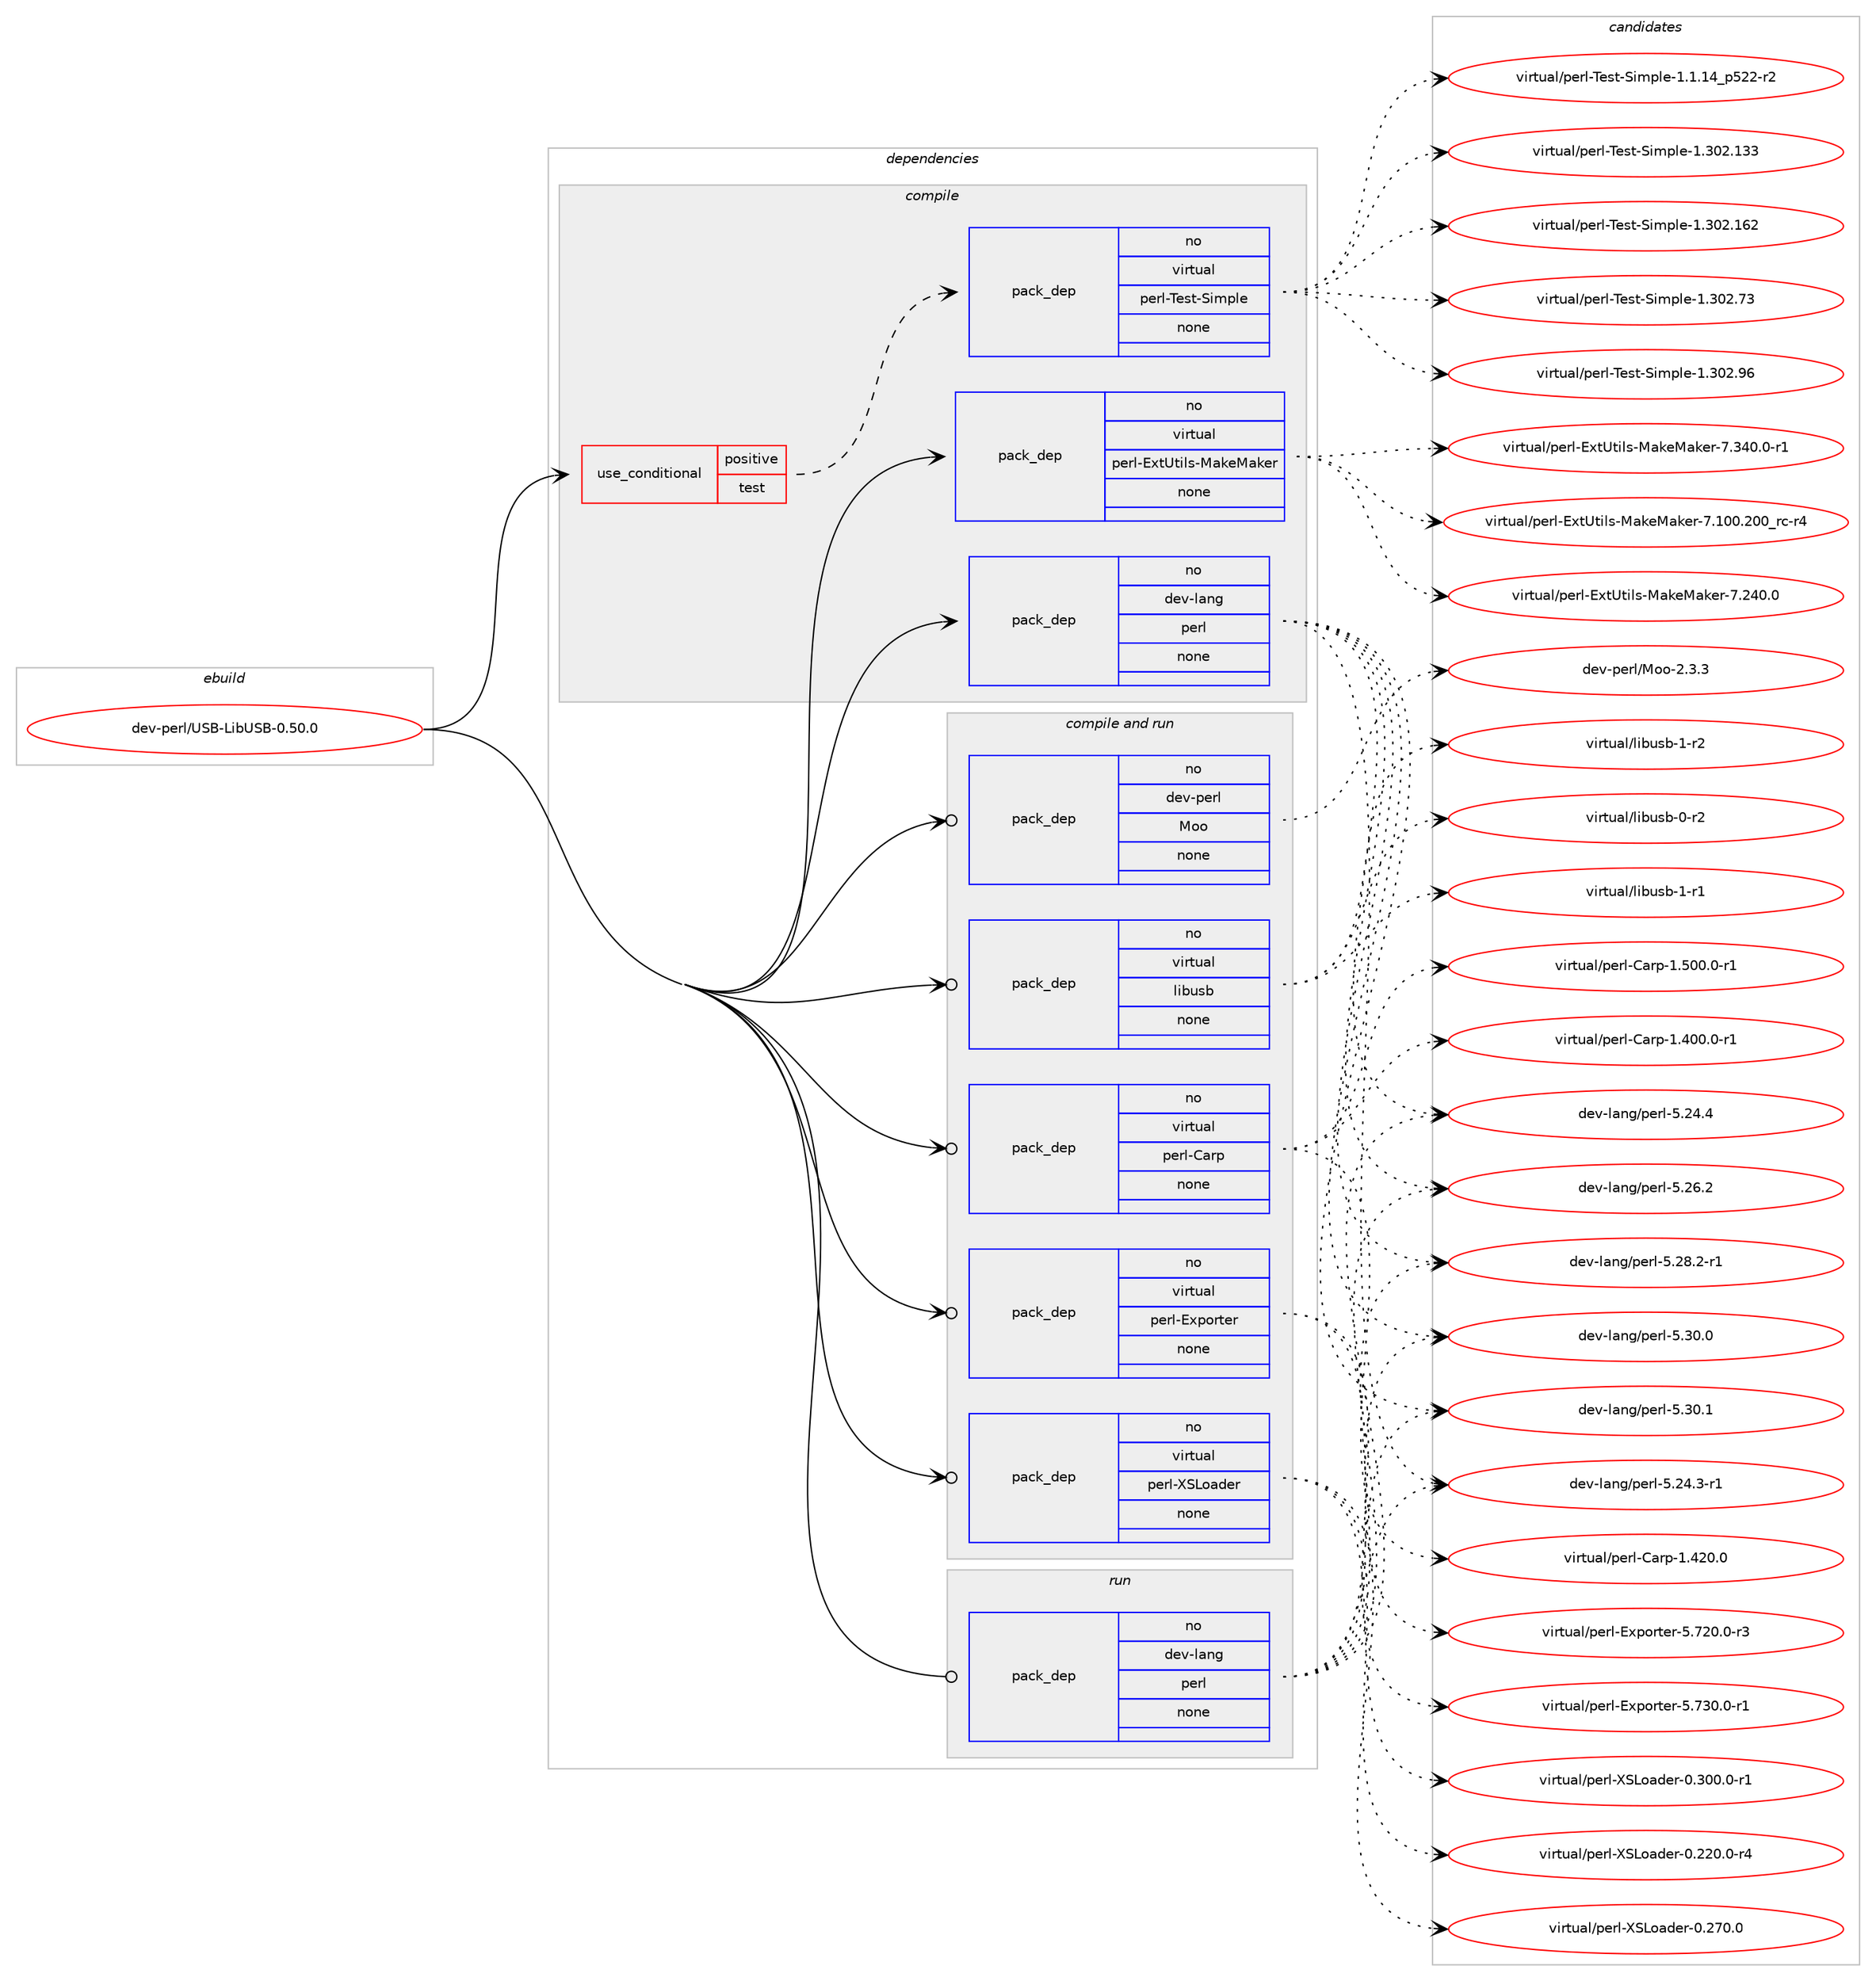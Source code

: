 digraph prolog {

# *************
# Graph options
# *************

newrank=true;
concentrate=true;
compound=true;
graph [rankdir=LR,fontname=Helvetica,fontsize=10,ranksep=1.5];#, ranksep=2.5, nodesep=0.2];
edge  [arrowhead=vee];
node  [fontname=Helvetica,fontsize=10];

# **********
# The ebuild
# **********

subgraph cluster_leftcol {
color=gray;
rank=same;
label=<<i>ebuild</i>>;
id [label="dev-perl/USB-LibUSB-0.50.0", color=red, width=4, href="../dev-perl/USB-LibUSB-0.50.0.svg"];
}

# ****************
# The dependencies
# ****************

subgraph cluster_midcol {
color=gray;
label=<<i>dependencies</i>>;
subgraph cluster_compile {
fillcolor="#eeeeee";
style=filled;
label=<<i>compile</i>>;
subgraph cond134520 {
dependency587390 [label=<<TABLE BORDER="0" CELLBORDER="1" CELLSPACING="0" CELLPADDING="4"><TR><TD ROWSPAN="3" CELLPADDING="10">use_conditional</TD></TR><TR><TD>positive</TD></TR><TR><TD>test</TD></TR></TABLE>>, shape=none, color=red];
subgraph pack441207 {
dependency587391 [label=<<TABLE BORDER="0" CELLBORDER="1" CELLSPACING="0" CELLPADDING="4" WIDTH="220"><TR><TD ROWSPAN="6" CELLPADDING="30">pack_dep</TD></TR><TR><TD WIDTH="110">no</TD></TR><TR><TD>virtual</TD></TR><TR><TD>perl-Test-Simple</TD></TR><TR><TD>none</TD></TR><TR><TD></TD></TR></TABLE>>, shape=none, color=blue];
}
dependency587390:e -> dependency587391:w [weight=20,style="dashed",arrowhead="vee"];
}
id:e -> dependency587390:w [weight=20,style="solid",arrowhead="vee"];
subgraph pack441208 {
dependency587392 [label=<<TABLE BORDER="0" CELLBORDER="1" CELLSPACING="0" CELLPADDING="4" WIDTH="220"><TR><TD ROWSPAN="6" CELLPADDING="30">pack_dep</TD></TR><TR><TD WIDTH="110">no</TD></TR><TR><TD>dev-lang</TD></TR><TR><TD>perl</TD></TR><TR><TD>none</TD></TR><TR><TD></TD></TR></TABLE>>, shape=none, color=blue];
}
id:e -> dependency587392:w [weight=20,style="solid",arrowhead="vee"];
subgraph pack441209 {
dependency587393 [label=<<TABLE BORDER="0" CELLBORDER="1" CELLSPACING="0" CELLPADDING="4" WIDTH="220"><TR><TD ROWSPAN="6" CELLPADDING="30">pack_dep</TD></TR><TR><TD WIDTH="110">no</TD></TR><TR><TD>virtual</TD></TR><TR><TD>perl-ExtUtils-MakeMaker</TD></TR><TR><TD>none</TD></TR><TR><TD></TD></TR></TABLE>>, shape=none, color=blue];
}
id:e -> dependency587393:w [weight=20,style="solid",arrowhead="vee"];
}
subgraph cluster_compileandrun {
fillcolor="#eeeeee";
style=filled;
label=<<i>compile and run</i>>;
subgraph pack441210 {
dependency587394 [label=<<TABLE BORDER="0" CELLBORDER="1" CELLSPACING="0" CELLPADDING="4" WIDTH="220"><TR><TD ROWSPAN="6" CELLPADDING="30">pack_dep</TD></TR><TR><TD WIDTH="110">no</TD></TR><TR><TD>dev-perl</TD></TR><TR><TD>Moo</TD></TR><TR><TD>none</TD></TR><TR><TD></TD></TR></TABLE>>, shape=none, color=blue];
}
id:e -> dependency587394:w [weight=20,style="solid",arrowhead="odotvee"];
subgraph pack441211 {
dependency587395 [label=<<TABLE BORDER="0" CELLBORDER="1" CELLSPACING="0" CELLPADDING="4" WIDTH="220"><TR><TD ROWSPAN="6" CELLPADDING="30">pack_dep</TD></TR><TR><TD WIDTH="110">no</TD></TR><TR><TD>virtual</TD></TR><TR><TD>libusb</TD></TR><TR><TD>none</TD></TR><TR><TD></TD></TR></TABLE>>, shape=none, color=blue];
}
id:e -> dependency587395:w [weight=20,style="solid",arrowhead="odotvee"];
subgraph pack441212 {
dependency587396 [label=<<TABLE BORDER="0" CELLBORDER="1" CELLSPACING="0" CELLPADDING="4" WIDTH="220"><TR><TD ROWSPAN="6" CELLPADDING="30">pack_dep</TD></TR><TR><TD WIDTH="110">no</TD></TR><TR><TD>virtual</TD></TR><TR><TD>perl-Carp</TD></TR><TR><TD>none</TD></TR><TR><TD></TD></TR></TABLE>>, shape=none, color=blue];
}
id:e -> dependency587396:w [weight=20,style="solid",arrowhead="odotvee"];
subgraph pack441213 {
dependency587397 [label=<<TABLE BORDER="0" CELLBORDER="1" CELLSPACING="0" CELLPADDING="4" WIDTH="220"><TR><TD ROWSPAN="6" CELLPADDING="30">pack_dep</TD></TR><TR><TD WIDTH="110">no</TD></TR><TR><TD>virtual</TD></TR><TR><TD>perl-Exporter</TD></TR><TR><TD>none</TD></TR><TR><TD></TD></TR></TABLE>>, shape=none, color=blue];
}
id:e -> dependency587397:w [weight=20,style="solid",arrowhead="odotvee"];
subgraph pack441214 {
dependency587398 [label=<<TABLE BORDER="0" CELLBORDER="1" CELLSPACING="0" CELLPADDING="4" WIDTH="220"><TR><TD ROWSPAN="6" CELLPADDING="30">pack_dep</TD></TR><TR><TD WIDTH="110">no</TD></TR><TR><TD>virtual</TD></TR><TR><TD>perl-XSLoader</TD></TR><TR><TD>none</TD></TR><TR><TD></TD></TR></TABLE>>, shape=none, color=blue];
}
id:e -> dependency587398:w [weight=20,style="solid",arrowhead="odotvee"];
}
subgraph cluster_run {
fillcolor="#eeeeee";
style=filled;
label=<<i>run</i>>;
subgraph pack441215 {
dependency587399 [label=<<TABLE BORDER="0" CELLBORDER="1" CELLSPACING="0" CELLPADDING="4" WIDTH="220"><TR><TD ROWSPAN="6" CELLPADDING="30">pack_dep</TD></TR><TR><TD WIDTH="110">no</TD></TR><TR><TD>dev-lang</TD></TR><TR><TD>perl</TD></TR><TR><TD>none</TD></TR><TR><TD></TD></TR></TABLE>>, shape=none, color=blue];
}
id:e -> dependency587399:w [weight=20,style="solid",arrowhead="odot"];
}
}

# **************
# The candidates
# **************

subgraph cluster_choices {
rank=same;
color=gray;
label=<<i>candidates</i>>;

subgraph choice441207 {
color=black;
nodesep=1;
choice11810511411611797108471121011141084584101115116458310510911210810145494649464952951125350504511450 [label="virtual/perl-Test-Simple-1.1.14_p522-r2", color=red, width=4,href="../virtual/perl-Test-Simple-1.1.14_p522-r2.svg"];
choice11810511411611797108471121011141084584101115116458310510911210810145494651485046495151 [label="virtual/perl-Test-Simple-1.302.133", color=red, width=4,href="../virtual/perl-Test-Simple-1.302.133.svg"];
choice11810511411611797108471121011141084584101115116458310510911210810145494651485046495450 [label="virtual/perl-Test-Simple-1.302.162", color=red, width=4,href="../virtual/perl-Test-Simple-1.302.162.svg"];
choice118105114116117971084711210111410845841011151164583105109112108101454946514850465551 [label="virtual/perl-Test-Simple-1.302.73", color=red, width=4,href="../virtual/perl-Test-Simple-1.302.73.svg"];
choice118105114116117971084711210111410845841011151164583105109112108101454946514850465754 [label="virtual/perl-Test-Simple-1.302.96", color=red, width=4,href="../virtual/perl-Test-Simple-1.302.96.svg"];
dependency587391:e -> choice11810511411611797108471121011141084584101115116458310510911210810145494649464952951125350504511450:w [style=dotted,weight="100"];
dependency587391:e -> choice11810511411611797108471121011141084584101115116458310510911210810145494651485046495151:w [style=dotted,weight="100"];
dependency587391:e -> choice11810511411611797108471121011141084584101115116458310510911210810145494651485046495450:w [style=dotted,weight="100"];
dependency587391:e -> choice118105114116117971084711210111410845841011151164583105109112108101454946514850465551:w [style=dotted,weight="100"];
dependency587391:e -> choice118105114116117971084711210111410845841011151164583105109112108101454946514850465754:w [style=dotted,weight="100"];
}
subgraph choice441208 {
color=black;
nodesep=1;
choice100101118451089711010347112101114108455346505246514511449 [label="dev-lang/perl-5.24.3-r1", color=red, width=4,href="../dev-lang/perl-5.24.3-r1.svg"];
choice10010111845108971101034711210111410845534650524652 [label="dev-lang/perl-5.24.4", color=red, width=4,href="../dev-lang/perl-5.24.4.svg"];
choice10010111845108971101034711210111410845534650544650 [label="dev-lang/perl-5.26.2", color=red, width=4,href="../dev-lang/perl-5.26.2.svg"];
choice100101118451089711010347112101114108455346505646504511449 [label="dev-lang/perl-5.28.2-r1", color=red, width=4,href="../dev-lang/perl-5.28.2-r1.svg"];
choice10010111845108971101034711210111410845534651484648 [label="dev-lang/perl-5.30.0", color=red, width=4,href="../dev-lang/perl-5.30.0.svg"];
choice10010111845108971101034711210111410845534651484649 [label="dev-lang/perl-5.30.1", color=red, width=4,href="../dev-lang/perl-5.30.1.svg"];
dependency587392:e -> choice100101118451089711010347112101114108455346505246514511449:w [style=dotted,weight="100"];
dependency587392:e -> choice10010111845108971101034711210111410845534650524652:w [style=dotted,weight="100"];
dependency587392:e -> choice10010111845108971101034711210111410845534650544650:w [style=dotted,weight="100"];
dependency587392:e -> choice100101118451089711010347112101114108455346505646504511449:w [style=dotted,weight="100"];
dependency587392:e -> choice10010111845108971101034711210111410845534651484648:w [style=dotted,weight="100"];
dependency587392:e -> choice10010111845108971101034711210111410845534651484649:w [style=dotted,weight="100"];
}
subgraph choice441209 {
color=black;
nodesep=1;
choice118105114116117971084711210111410845691201168511610510811545779710710177971071011144555464948484650484895114994511452 [label="virtual/perl-ExtUtils-MakeMaker-7.100.200_rc-r4", color=red, width=4,href="../virtual/perl-ExtUtils-MakeMaker-7.100.200_rc-r4.svg"];
choice118105114116117971084711210111410845691201168511610510811545779710710177971071011144555465052484648 [label="virtual/perl-ExtUtils-MakeMaker-7.240.0", color=red, width=4,href="../virtual/perl-ExtUtils-MakeMaker-7.240.0.svg"];
choice1181051141161179710847112101114108456912011685116105108115457797107101779710710111445554651524846484511449 [label="virtual/perl-ExtUtils-MakeMaker-7.340.0-r1", color=red, width=4,href="../virtual/perl-ExtUtils-MakeMaker-7.340.0-r1.svg"];
dependency587393:e -> choice118105114116117971084711210111410845691201168511610510811545779710710177971071011144555464948484650484895114994511452:w [style=dotted,weight="100"];
dependency587393:e -> choice118105114116117971084711210111410845691201168511610510811545779710710177971071011144555465052484648:w [style=dotted,weight="100"];
dependency587393:e -> choice1181051141161179710847112101114108456912011685116105108115457797107101779710710111445554651524846484511449:w [style=dotted,weight="100"];
}
subgraph choice441210 {
color=black;
nodesep=1;
choice100101118451121011141084777111111455046514651 [label="dev-perl/Moo-2.3.3", color=red, width=4,href="../dev-perl/Moo-2.3.3.svg"];
dependency587394:e -> choice100101118451121011141084777111111455046514651:w [style=dotted,weight="100"];
}
subgraph choice441211 {
color=black;
nodesep=1;
choice1181051141161179710847108105981171159845484511450 [label="virtual/libusb-0-r2", color=red, width=4,href="../virtual/libusb-0-r2.svg"];
choice1181051141161179710847108105981171159845494511449 [label="virtual/libusb-1-r1", color=red, width=4,href="../virtual/libusb-1-r1.svg"];
choice1181051141161179710847108105981171159845494511450 [label="virtual/libusb-1-r2", color=red, width=4,href="../virtual/libusb-1-r2.svg"];
dependency587395:e -> choice1181051141161179710847108105981171159845484511450:w [style=dotted,weight="100"];
dependency587395:e -> choice1181051141161179710847108105981171159845494511449:w [style=dotted,weight="100"];
dependency587395:e -> choice1181051141161179710847108105981171159845494511450:w [style=dotted,weight="100"];
}
subgraph choice441212 {
color=black;
nodesep=1;
choice118105114116117971084711210111410845679711411245494652484846484511449 [label="virtual/perl-Carp-1.400.0-r1", color=red, width=4,href="../virtual/perl-Carp-1.400.0-r1.svg"];
choice11810511411611797108471121011141084567971141124549465250484648 [label="virtual/perl-Carp-1.420.0", color=red, width=4,href="../virtual/perl-Carp-1.420.0.svg"];
choice118105114116117971084711210111410845679711411245494653484846484511449 [label="virtual/perl-Carp-1.500.0-r1", color=red, width=4,href="../virtual/perl-Carp-1.500.0-r1.svg"];
dependency587396:e -> choice118105114116117971084711210111410845679711411245494652484846484511449:w [style=dotted,weight="100"];
dependency587396:e -> choice11810511411611797108471121011141084567971141124549465250484648:w [style=dotted,weight="100"];
dependency587396:e -> choice118105114116117971084711210111410845679711411245494653484846484511449:w [style=dotted,weight="100"];
}
subgraph choice441213 {
color=black;
nodesep=1;
choice1181051141161179710847112101114108456912011211111411610111445534655504846484511451 [label="virtual/perl-Exporter-5.720.0-r3", color=red, width=4,href="../virtual/perl-Exporter-5.720.0-r3.svg"];
choice1181051141161179710847112101114108456912011211111411610111445534655514846484511449 [label="virtual/perl-Exporter-5.730.0-r1", color=red, width=4,href="../virtual/perl-Exporter-5.730.0-r1.svg"];
dependency587397:e -> choice1181051141161179710847112101114108456912011211111411610111445534655504846484511451:w [style=dotted,weight="100"];
dependency587397:e -> choice1181051141161179710847112101114108456912011211111411610111445534655514846484511449:w [style=dotted,weight="100"];
}
subgraph choice441214 {
color=black;
nodesep=1;
choice1181051141161179710847112101114108458883761119710010111445484650504846484511452 [label="virtual/perl-XSLoader-0.220.0-r4", color=red, width=4,href="../virtual/perl-XSLoader-0.220.0-r4.svg"];
choice118105114116117971084711210111410845888376111971001011144548465055484648 [label="virtual/perl-XSLoader-0.270.0", color=red, width=4,href="../virtual/perl-XSLoader-0.270.0.svg"];
choice1181051141161179710847112101114108458883761119710010111445484651484846484511449 [label="virtual/perl-XSLoader-0.300.0-r1", color=red, width=4,href="../virtual/perl-XSLoader-0.300.0-r1.svg"];
dependency587398:e -> choice1181051141161179710847112101114108458883761119710010111445484650504846484511452:w [style=dotted,weight="100"];
dependency587398:e -> choice118105114116117971084711210111410845888376111971001011144548465055484648:w [style=dotted,weight="100"];
dependency587398:e -> choice1181051141161179710847112101114108458883761119710010111445484651484846484511449:w [style=dotted,weight="100"];
}
subgraph choice441215 {
color=black;
nodesep=1;
choice100101118451089711010347112101114108455346505246514511449 [label="dev-lang/perl-5.24.3-r1", color=red, width=4,href="../dev-lang/perl-5.24.3-r1.svg"];
choice10010111845108971101034711210111410845534650524652 [label="dev-lang/perl-5.24.4", color=red, width=4,href="../dev-lang/perl-5.24.4.svg"];
choice10010111845108971101034711210111410845534650544650 [label="dev-lang/perl-5.26.2", color=red, width=4,href="../dev-lang/perl-5.26.2.svg"];
choice100101118451089711010347112101114108455346505646504511449 [label="dev-lang/perl-5.28.2-r1", color=red, width=4,href="../dev-lang/perl-5.28.2-r1.svg"];
choice10010111845108971101034711210111410845534651484648 [label="dev-lang/perl-5.30.0", color=red, width=4,href="../dev-lang/perl-5.30.0.svg"];
choice10010111845108971101034711210111410845534651484649 [label="dev-lang/perl-5.30.1", color=red, width=4,href="../dev-lang/perl-5.30.1.svg"];
dependency587399:e -> choice100101118451089711010347112101114108455346505246514511449:w [style=dotted,weight="100"];
dependency587399:e -> choice10010111845108971101034711210111410845534650524652:w [style=dotted,weight="100"];
dependency587399:e -> choice10010111845108971101034711210111410845534650544650:w [style=dotted,weight="100"];
dependency587399:e -> choice100101118451089711010347112101114108455346505646504511449:w [style=dotted,weight="100"];
dependency587399:e -> choice10010111845108971101034711210111410845534651484648:w [style=dotted,weight="100"];
dependency587399:e -> choice10010111845108971101034711210111410845534651484649:w [style=dotted,weight="100"];
}
}

}
